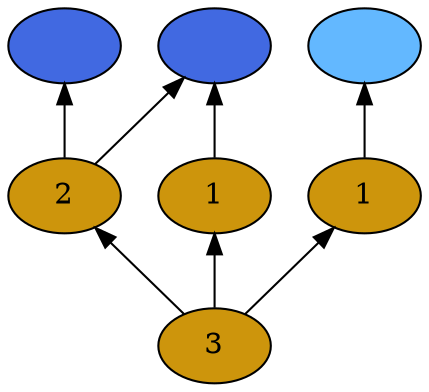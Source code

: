 digraph {
rankdir=BT
fontsize=24
1["shape" ="ellipse" "style" ="filled" "fillcolor" ="darkgoldenrod3" "label" ="3" ]
2["shape" ="ellipse" "style" ="filled" "fillcolor" ="darkgoldenrod3" "label" ="2" ]
3["shape" ="ellipse" "style" ="filled" "fillcolor" ="darkgoldenrod3" "label" ="1" ]
4["shape" ="ellipse" "style" ="filled" "fillcolor" ="darkgoldenrod3" "label" ="1" ]
5["shape" ="ellipse" "style" ="filled" "fillcolor" ="royalblue" "label" ="" ]
6["shape" ="ellipse" "style" ="filled" "fillcolor" ="royalblue" "label" ="" ]
7["shape" ="ellipse" "style" ="filled" "fillcolor" ="steelblue1" "label" ="" ]
1 -> 2["color" ="black" "style" ="solid" "arrowhead" ="normal" ]
1 -> 3["color" ="black" "style" ="solid" "arrowhead" ="normal" ]
1 -> 4["color" ="black" "style" ="solid" "arrowhead" ="normal" ]
2 -> 5["color" ="black" "style" ="solid" "arrowhead" ="normal" ]
2 -> 6["color" ="black" "style" ="solid" "arrowhead" ="normal" ]
3 -> 6["color" ="black" "style" ="solid" "arrowhead" ="normal" ]
4 -> 7["color" ="black" "style" ="solid" "arrowhead" ="normal" ]
}